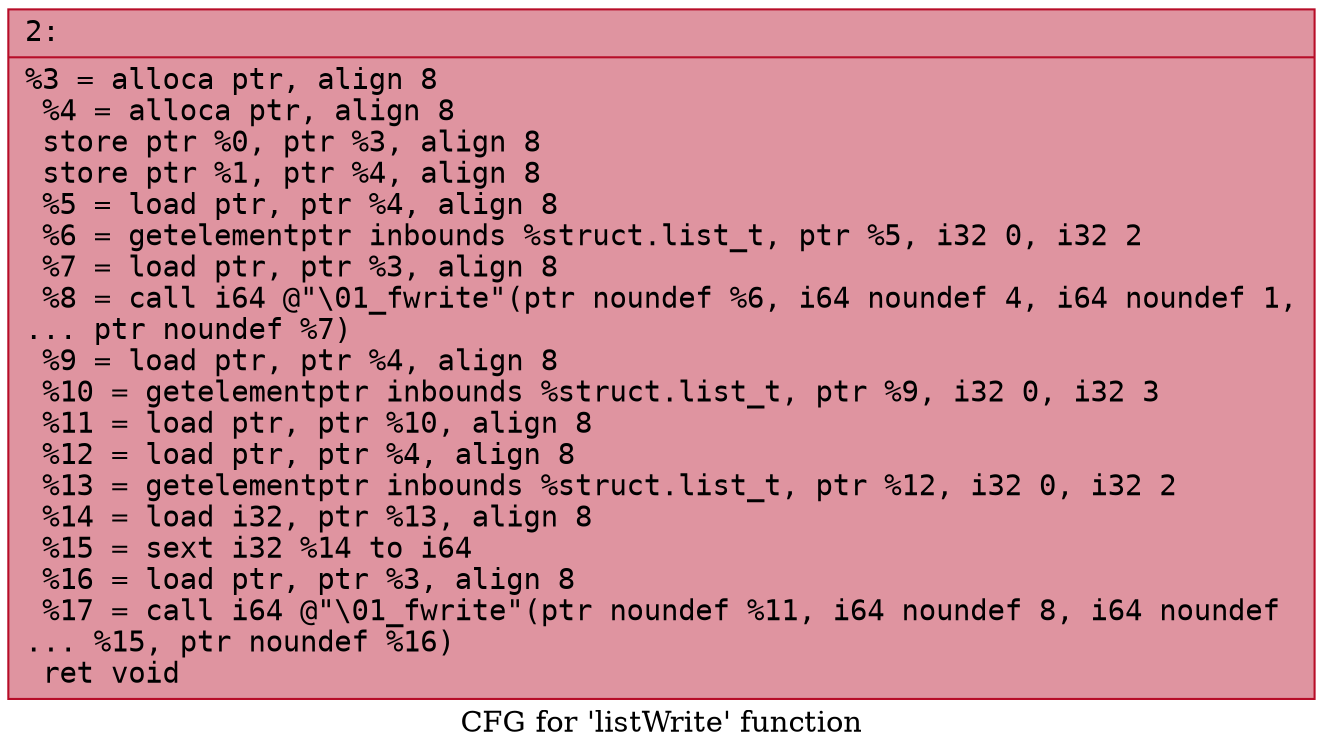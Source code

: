 digraph "CFG for 'listWrite' function" {
	label="CFG for 'listWrite' function";

	Node0x600001c76fd0 [shape=record,color="#b70d28ff", style=filled, fillcolor="#b70d2870" fontname="Courier",label="{2:\l|  %3 = alloca ptr, align 8\l  %4 = alloca ptr, align 8\l  store ptr %0, ptr %3, align 8\l  store ptr %1, ptr %4, align 8\l  %5 = load ptr, ptr %4, align 8\l  %6 = getelementptr inbounds %struct.list_t, ptr %5, i32 0, i32 2\l  %7 = load ptr, ptr %3, align 8\l  %8 = call i64 @\"\\01_fwrite\"(ptr noundef %6, i64 noundef 4, i64 noundef 1,\l... ptr noundef %7)\l  %9 = load ptr, ptr %4, align 8\l  %10 = getelementptr inbounds %struct.list_t, ptr %9, i32 0, i32 3\l  %11 = load ptr, ptr %10, align 8\l  %12 = load ptr, ptr %4, align 8\l  %13 = getelementptr inbounds %struct.list_t, ptr %12, i32 0, i32 2\l  %14 = load i32, ptr %13, align 8\l  %15 = sext i32 %14 to i64\l  %16 = load ptr, ptr %3, align 8\l  %17 = call i64 @\"\\01_fwrite\"(ptr noundef %11, i64 noundef 8, i64 noundef\l... %15, ptr noundef %16)\l  ret void\l}"];
}
